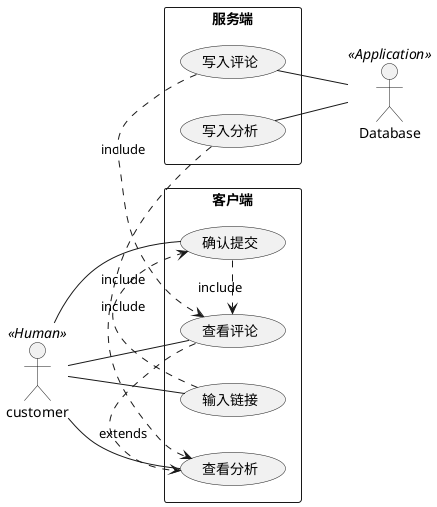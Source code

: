 @startuml

left to right direction
skinparam packageStyle rectangle
actor customer << Human >>
actor Database << Application >>
rectangle 客户端 {
  customer -- (输入链接)
  customer -- (确认提交)
  customer -- (查看评论)
  customer -- (查看分析)
  (确认提交) .> (查看评论) : include
  (输入链接) .> (确认提交) : include
  (查看评论) .> (查看分析) : extends
}
rectangle 服务端 {
  (写入评论) .> (查看评论) : include
  (写入分析) .> (查看分析) : include
  (写入评论) -- Database
  (写入分析) -- Database
}
@enduml